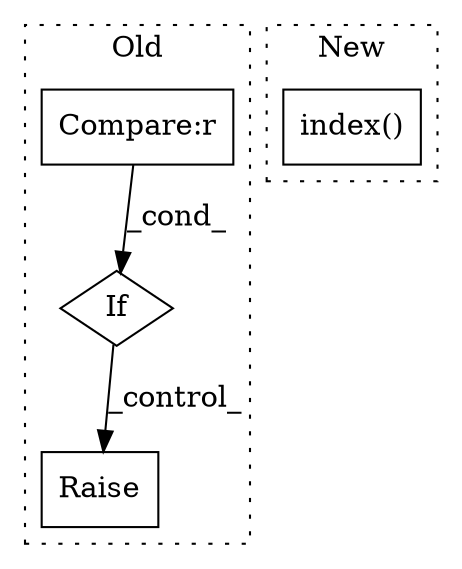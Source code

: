 digraph G {
subgraph cluster0 {
1 [label="Raise" a="91" s="1508" l="6" shape="box"];
3 [label="If" a="96" s="1472" l="3" shape="diamond"];
4 [label="Compare:r" a="40" s="1475" l="19" shape="box"];
label = "Old";
style="dotted";
}
subgraph cluster1 {
2 [label="index()" a="75" s="1134,1158" l="18,1" shape="box"];
label = "New";
style="dotted";
}
3 -> 1 [label="_control_"];
4 -> 3 [label="_cond_"];
}